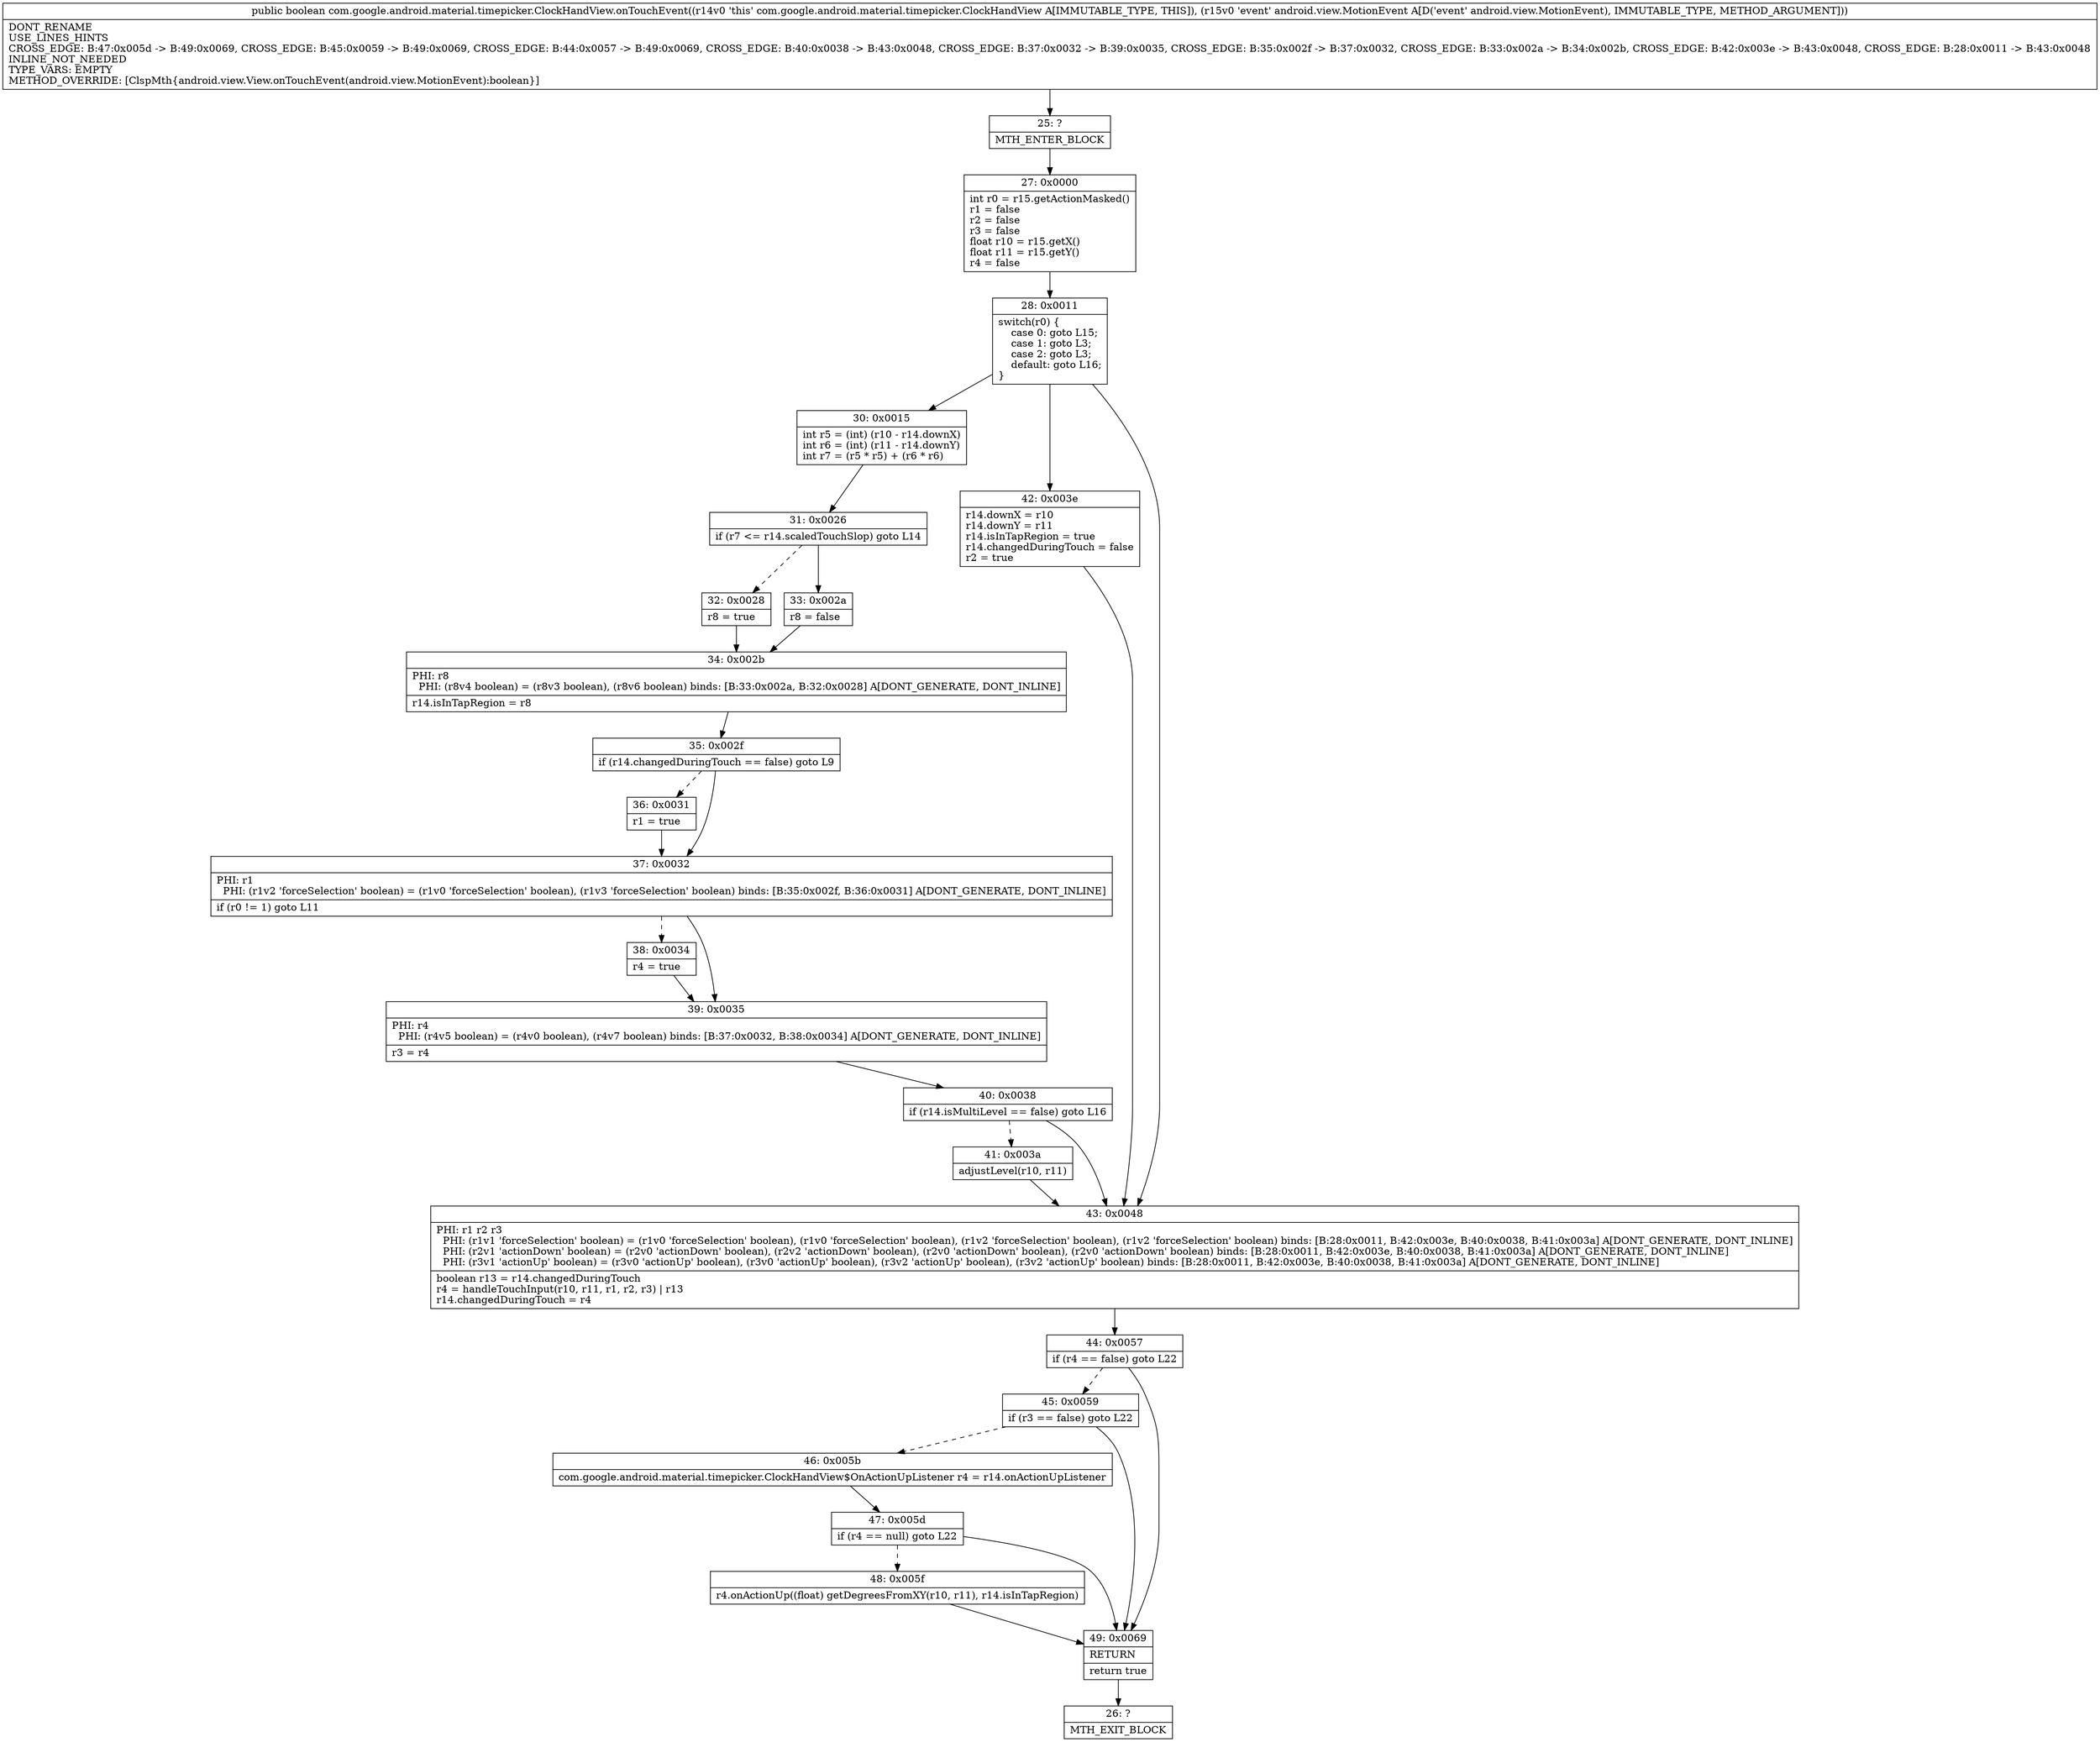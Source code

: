 digraph "CFG forcom.google.android.material.timepicker.ClockHandView.onTouchEvent(Landroid\/view\/MotionEvent;)Z" {
Node_25 [shape=record,label="{25\:\ ?|MTH_ENTER_BLOCK\l}"];
Node_27 [shape=record,label="{27\:\ 0x0000|int r0 = r15.getActionMasked()\lr1 = false\lr2 = false\lr3 = false\lfloat r10 = r15.getX()\lfloat r11 = r15.getY()\lr4 = false\l}"];
Node_28 [shape=record,label="{28\:\ 0x0011|switch(r0) \{\l    case 0: goto L15;\l    case 1: goto L3;\l    case 2: goto L3;\l    default: goto L16;\l\}\l}"];
Node_30 [shape=record,label="{30\:\ 0x0015|int r5 = (int) (r10 \- r14.downX)\lint r6 = (int) (r11 \- r14.downY)\lint r7 = (r5 * r5) + (r6 * r6)\l}"];
Node_31 [shape=record,label="{31\:\ 0x0026|if (r7 \<= r14.scaledTouchSlop) goto L14\l}"];
Node_32 [shape=record,label="{32\:\ 0x0028|r8 = true\l}"];
Node_34 [shape=record,label="{34\:\ 0x002b|PHI: r8 \l  PHI: (r8v4 boolean) = (r8v3 boolean), (r8v6 boolean) binds: [B:33:0x002a, B:32:0x0028] A[DONT_GENERATE, DONT_INLINE]\l|r14.isInTapRegion = r8\l}"];
Node_35 [shape=record,label="{35\:\ 0x002f|if (r14.changedDuringTouch == false) goto L9\l}"];
Node_36 [shape=record,label="{36\:\ 0x0031|r1 = true\l}"];
Node_37 [shape=record,label="{37\:\ 0x0032|PHI: r1 \l  PHI: (r1v2 'forceSelection' boolean) = (r1v0 'forceSelection' boolean), (r1v3 'forceSelection' boolean) binds: [B:35:0x002f, B:36:0x0031] A[DONT_GENERATE, DONT_INLINE]\l|if (r0 != 1) goto L11\l}"];
Node_38 [shape=record,label="{38\:\ 0x0034|r4 = true\l}"];
Node_39 [shape=record,label="{39\:\ 0x0035|PHI: r4 \l  PHI: (r4v5 boolean) = (r4v0 boolean), (r4v7 boolean) binds: [B:37:0x0032, B:38:0x0034] A[DONT_GENERATE, DONT_INLINE]\l|r3 = r4\l}"];
Node_40 [shape=record,label="{40\:\ 0x0038|if (r14.isMultiLevel == false) goto L16\l}"];
Node_41 [shape=record,label="{41\:\ 0x003a|adjustLevel(r10, r11)\l}"];
Node_33 [shape=record,label="{33\:\ 0x002a|r8 = false\l}"];
Node_42 [shape=record,label="{42\:\ 0x003e|r14.downX = r10\lr14.downY = r11\lr14.isInTapRegion = true\lr14.changedDuringTouch = false\lr2 = true\l}"];
Node_43 [shape=record,label="{43\:\ 0x0048|PHI: r1 r2 r3 \l  PHI: (r1v1 'forceSelection' boolean) = (r1v0 'forceSelection' boolean), (r1v0 'forceSelection' boolean), (r1v2 'forceSelection' boolean), (r1v2 'forceSelection' boolean) binds: [B:28:0x0011, B:42:0x003e, B:40:0x0038, B:41:0x003a] A[DONT_GENERATE, DONT_INLINE]\l  PHI: (r2v1 'actionDown' boolean) = (r2v0 'actionDown' boolean), (r2v2 'actionDown' boolean), (r2v0 'actionDown' boolean), (r2v0 'actionDown' boolean) binds: [B:28:0x0011, B:42:0x003e, B:40:0x0038, B:41:0x003a] A[DONT_GENERATE, DONT_INLINE]\l  PHI: (r3v1 'actionUp' boolean) = (r3v0 'actionUp' boolean), (r3v0 'actionUp' boolean), (r3v2 'actionUp' boolean), (r3v2 'actionUp' boolean) binds: [B:28:0x0011, B:42:0x003e, B:40:0x0038, B:41:0x003a] A[DONT_GENERATE, DONT_INLINE]\l|boolean r13 = r14.changedDuringTouch\lr4 = handleTouchInput(r10, r11, r1, r2, r3) \| r13\lr14.changedDuringTouch = r4\l}"];
Node_44 [shape=record,label="{44\:\ 0x0057|if (r4 == false) goto L22\l}"];
Node_45 [shape=record,label="{45\:\ 0x0059|if (r3 == false) goto L22\l}"];
Node_46 [shape=record,label="{46\:\ 0x005b|com.google.android.material.timepicker.ClockHandView$OnActionUpListener r4 = r14.onActionUpListener\l}"];
Node_47 [shape=record,label="{47\:\ 0x005d|if (r4 == null) goto L22\l}"];
Node_48 [shape=record,label="{48\:\ 0x005f|r4.onActionUp((float) getDegreesFromXY(r10, r11), r14.isInTapRegion)\l}"];
Node_49 [shape=record,label="{49\:\ 0x0069|RETURN\l|return true\l}"];
Node_26 [shape=record,label="{26\:\ ?|MTH_EXIT_BLOCK\l}"];
MethodNode[shape=record,label="{public boolean com.google.android.material.timepicker.ClockHandView.onTouchEvent((r14v0 'this' com.google.android.material.timepicker.ClockHandView A[IMMUTABLE_TYPE, THIS]), (r15v0 'event' android.view.MotionEvent A[D('event' android.view.MotionEvent), IMMUTABLE_TYPE, METHOD_ARGUMENT]))  | DONT_RENAME\lUSE_LINES_HINTS\lCROSS_EDGE: B:47:0x005d \-\> B:49:0x0069, CROSS_EDGE: B:45:0x0059 \-\> B:49:0x0069, CROSS_EDGE: B:44:0x0057 \-\> B:49:0x0069, CROSS_EDGE: B:40:0x0038 \-\> B:43:0x0048, CROSS_EDGE: B:37:0x0032 \-\> B:39:0x0035, CROSS_EDGE: B:35:0x002f \-\> B:37:0x0032, CROSS_EDGE: B:33:0x002a \-\> B:34:0x002b, CROSS_EDGE: B:42:0x003e \-\> B:43:0x0048, CROSS_EDGE: B:28:0x0011 \-\> B:43:0x0048\lINLINE_NOT_NEEDED\lTYPE_VARS: EMPTY\lMETHOD_OVERRIDE: [ClspMth\{android.view.View.onTouchEvent(android.view.MotionEvent):boolean\}]\l}"];
MethodNode -> Node_25;Node_25 -> Node_27;
Node_27 -> Node_28;
Node_28 -> Node_30;
Node_28 -> Node_42;
Node_28 -> Node_43;
Node_30 -> Node_31;
Node_31 -> Node_32[style=dashed];
Node_31 -> Node_33;
Node_32 -> Node_34;
Node_34 -> Node_35;
Node_35 -> Node_36[style=dashed];
Node_35 -> Node_37;
Node_36 -> Node_37;
Node_37 -> Node_38[style=dashed];
Node_37 -> Node_39;
Node_38 -> Node_39;
Node_39 -> Node_40;
Node_40 -> Node_41[style=dashed];
Node_40 -> Node_43;
Node_41 -> Node_43;
Node_33 -> Node_34;
Node_42 -> Node_43;
Node_43 -> Node_44;
Node_44 -> Node_45[style=dashed];
Node_44 -> Node_49;
Node_45 -> Node_46[style=dashed];
Node_45 -> Node_49;
Node_46 -> Node_47;
Node_47 -> Node_48[style=dashed];
Node_47 -> Node_49;
Node_48 -> Node_49;
Node_49 -> Node_26;
}

